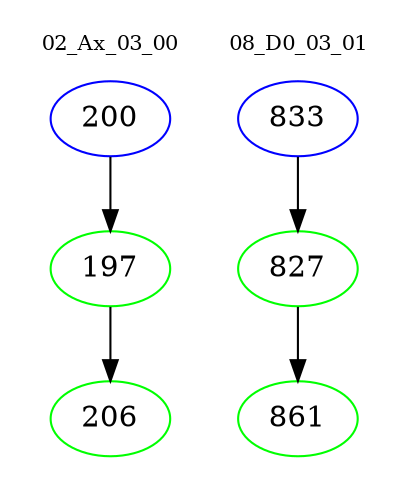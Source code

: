 digraph{
subgraph cluster_0 {
color = white
label = "02_Ax_03_00";
fontsize=10;
T0_200 [label="200", color="blue"]
T0_200 -> T0_197 [color="black"]
T0_197 [label="197", color="green"]
T0_197 -> T0_206 [color="black"]
T0_206 [label="206", color="green"]
}
subgraph cluster_1 {
color = white
label = "08_D0_03_01";
fontsize=10;
T1_833 [label="833", color="blue"]
T1_833 -> T1_827 [color="black"]
T1_827 [label="827", color="green"]
T1_827 -> T1_861 [color="black"]
T1_861 [label="861", color="green"]
}
}
